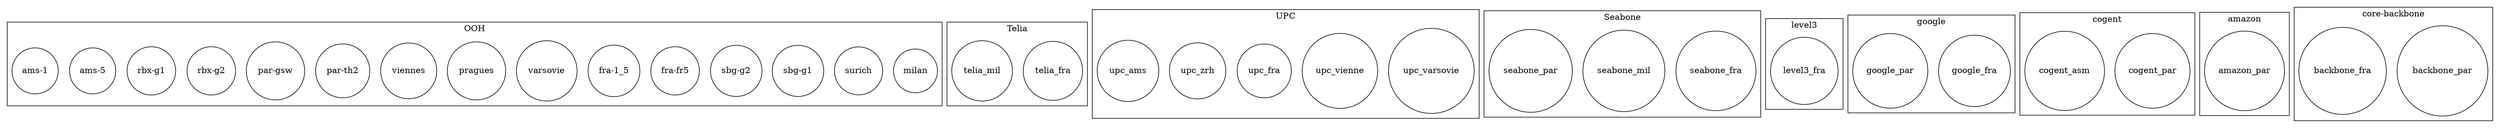 graph "Network Topology" {
	compound=true rank=same
	subgraph cluster_OOH {
		label=OOH
		subgraph OOH_rr {
		}
		subgraph OOHrouteurs {
			rank=same
			milan [shape=circle]
			surich [shape=circle]
			"sbg-g1" [shape=circle]
			"sbg-g2" [shape=circle]
			"fra-fr5" [shape=circle]
			"fra-1_5" [shape=circle]
			varsovie [shape=circle]
			pragues [shape=circle]
			viennes [shape=circle]
			"par-th2" [shape=circle]
			"par-gsw" [shape=circle]
			"rbx-g2" [shape=circle]
			"rbx-g1" [shape=circle]
			"ams-5" [shape=circle]
			"ams-1" [shape=circle]
		}
		subgraph OOH_hosts {
			rank=same
		}
	}
	subgraph cluster_Telia {
		label=Telia
		subgraph Telia_rr {
		}
		subgraph Teliarouteurs {
			rank=same
			telia_fra [shape=circle]
			telia_mil [shape=circle]
		}
		subgraph Telia_hosts {
			rank=same
		}
	}
	subgraph cluster_UPC {
		label=UPC
		subgraph UPC_rr {
		}
		subgraph UPCrouteurs {
			rank=same
			upc_varsovie [shape=circle]
			upc_vienne [shape=circle]
			upc_fra [shape=circle]
			upc_zrh [shape=circle]
			upc_ams [shape=circle]
		}
		subgraph UPC_hosts {
			rank=same
		}
	}
	subgraph cluster_Seabone {
		label=Seabone
		subgraph Seabone_rr {
		}
		subgraph Seabonerouteurs {
			rank=same
			seabone_fra [shape=circle]
			seabone_mil [shape=circle]
			seabone_par [shape=circle]
		}
		subgraph Seabone_hosts {
			rank=same
		}
	}
	subgraph cluster_level3 {
		label=level3
		subgraph level3_rr {
		}
		subgraph level3routeurs {
			rank=same
			level3_fra [shape=circle]
		}
		subgraph level3_hosts {
			rank=same
		}
	}
	subgraph cluster_google {
		label=google
		subgraph google_rr {
		}
		subgraph googlerouteurs {
			rank=same
			google_fra [shape=circle]
			google_par [shape=circle]
		}
		subgraph google_hosts {
			rank=same
		}
	}
	subgraph cluster_cogent {
		label=cogent
		subgraph cogent_rr {
		}
		subgraph cogentrouteurs {
			rank=same
			cogent_par [shape=circle]
			cogent_asm [shape=circle]
		}
		subgraph cogent_hosts {
			rank=same
		}
	}
	subgraph cluster_amazon {
		label=amazon
		subgraph amazon_rr {
		}
		subgraph amazonrouteurs {
			rank=same
			amazon_par [shape=circle]
		}
		subgraph amazon_hosts {
			rank=same
		}
	}
	subgraph "cluster_core-backbone" {
		label="core-backbone"
		subgraph "core-backbone_rr" {
		}
		subgraph "core-backbonerouteurs" {
			rank=same
			backbone_par [shape=circle]
			backbone_fra [shape=circle]
		}
		subgraph "core-backbone_hosts" {
			rank=same
		}
	}
}
